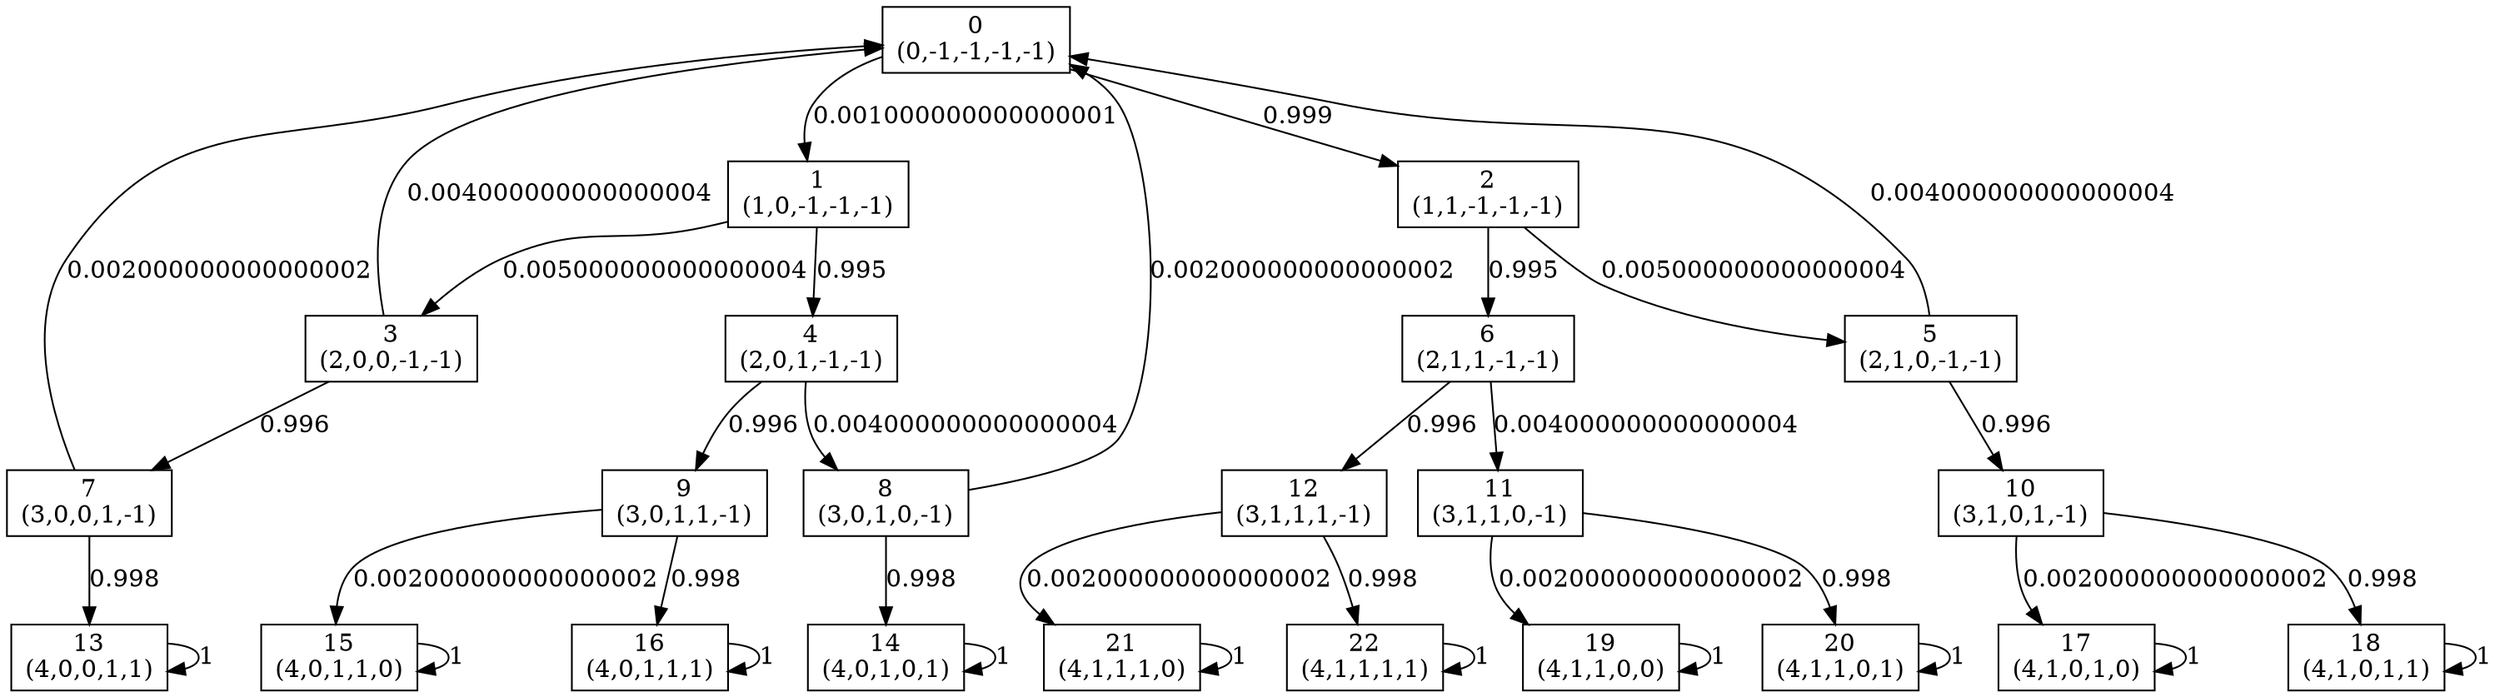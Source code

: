 digraph P {
node [shape=box];
0 -> 1 [ label="0.001000000000000001" ];
0 -> 2 [ label="0.999" ];
1 -> 3 [ label="0.005000000000000004" ];
1 -> 4 [ label="0.995" ];
2 -> 5 [ label="0.005000000000000004" ];
2 -> 6 [ label="0.995" ];
3 -> 0 [ label="0.004000000000000004" ];
3 -> 7 [ label="0.996" ];
4 -> 8 [ label="0.004000000000000004" ];
4 -> 9 [ label="0.996" ];
5 -> 0 [ label="0.004000000000000004" ];
5 -> 10 [ label="0.996" ];
6 -> 11 [ label="0.004000000000000004" ];
6 -> 12 [ label="0.996" ];
7 -> 0 [ label="0.002000000000000002" ];
7 -> 13 [ label="0.998" ];
8 -> 0 [ label="0.002000000000000002" ];
8 -> 14 [ label="0.998" ];
9 -> 15 [ label="0.002000000000000002" ];
9 -> 16 [ label="0.998" ];
10 -> 17 [ label="0.002000000000000002" ];
10 -> 18 [ label="0.998" ];
11 -> 19 [ label="0.002000000000000002" ];
11 -> 20 [ label="0.998" ];
12 -> 21 [ label="0.002000000000000002" ];
12 -> 22 [ label="0.998" ];
13 -> 13 [ label="1" ];
14 -> 14 [ label="1" ];
15 -> 15 [ label="1" ];
16 -> 16 [ label="1" ];
17 -> 17 [ label="1" ];
18 -> 18 [ label="1" ];
19 -> 19 [ label="1" ];
20 -> 20 [ label="1" ];
21 -> 21 [ label="1" ];
22 -> 22 [ label="1" ];
0 [label="0\n(0,-1,-1,-1,-1)"];
1 [label="1\n(1,0,-1,-1,-1)"];
2 [label="2\n(1,1,-1,-1,-1)"];
3 [label="3\n(2,0,0,-1,-1)"];
4 [label="4\n(2,0,1,-1,-1)"];
5 [label="5\n(2,1,0,-1,-1)"];
6 [label="6\n(2,1,1,-1,-1)"];
7 [label="7\n(3,0,0,1,-1)"];
8 [label="8\n(3,0,1,0,-1)"];
9 [label="9\n(3,0,1,1,-1)"];
10 [label="10\n(3,1,0,1,-1)"];
11 [label="11\n(3,1,1,0,-1)"];
12 [label="12\n(3,1,1,1,-1)"];
13 [label="13\n(4,0,0,1,1)"];
14 [label="14\n(4,0,1,0,1)"];
15 [label="15\n(4,0,1,1,0)"];
16 [label="16\n(4,0,1,1,1)"];
17 [label="17\n(4,1,0,1,0)"];
18 [label="18\n(4,1,0,1,1)"];
19 [label="19\n(4,1,1,0,0)"];
20 [label="20\n(4,1,1,0,1)"];
21 [label="21\n(4,1,1,1,0)"];
22 [label="22\n(4,1,1,1,1)"];
}
